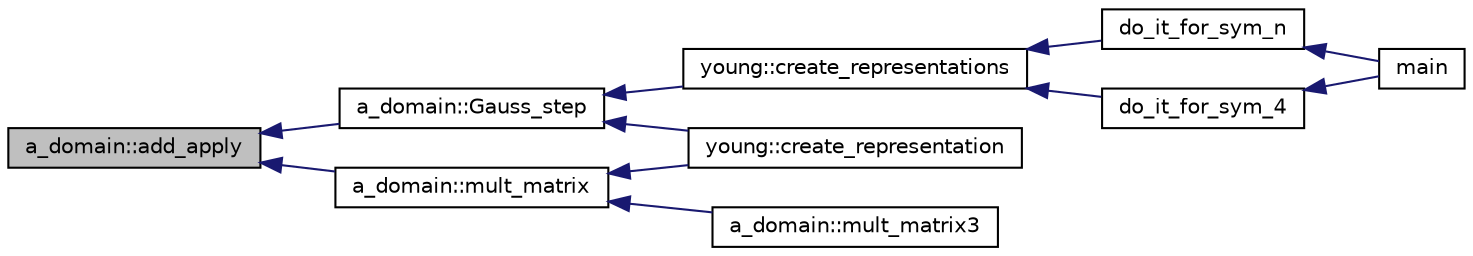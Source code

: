digraph "a_domain::add_apply"
{
  edge [fontname="Helvetica",fontsize="10",labelfontname="Helvetica",labelfontsize="10"];
  node [fontname="Helvetica",fontsize="10",shape=record];
  rankdir="LR";
  Node11 [label="a_domain::add_apply",height=0.2,width=0.4,color="black", fillcolor="grey75", style="filled", fontcolor="black"];
  Node11 -> Node12 [dir="back",color="midnightblue",fontsize="10",style="solid",fontname="Helvetica"];
  Node12 [label="a_domain::Gauss_step",height=0.2,width=0.4,color="black", fillcolor="white", style="filled",URL="$db/dd1/classa__domain.html#af3b9321ab12d926c21a8fc4cb7d7d203"];
  Node12 -> Node13 [dir="back",color="midnightblue",fontsize="10",style="solid",fontname="Helvetica"];
  Node13 [label="young::create_representations",height=0.2,width=0.4,color="black", fillcolor="white", style="filled",URL="$dd/d68/classyoung.html#ac8179e6c679636e61f6effd72e392a15"];
  Node13 -> Node14 [dir="back",color="midnightblue",fontsize="10",style="solid",fontname="Helvetica"];
  Node14 [label="do_it_for_sym_n",height=0.2,width=0.4,color="black", fillcolor="white", style="filled",URL="$d0/d87/group__ring_8_c.html#a7da1c84aee65e2c8fd4b83f0809835ad"];
  Node14 -> Node15 [dir="back",color="midnightblue",fontsize="10",style="solid",fontname="Helvetica"];
  Node15 [label="main",height=0.2,width=0.4,color="black", fillcolor="white", style="filled",URL="$d0/d87/group__ring_8_c.html#a3c04138a5bfe5d72780bb7e82a18e627"];
  Node13 -> Node16 [dir="back",color="midnightblue",fontsize="10",style="solid",fontname="Helvetica"];
  Node16 [label="do_it_for_sym_4",height=0.2,width=0.4,color="black", fillcolor="white", style="filled",URL="$d0/d87/group__ring_8_c.html#aed9b25712c762c878090038e97568d07"];
  Node16 -> Node15 [dir="back",color="midnightblue",fontsize="10",style="solid",fontname="Helvetica"];
  Node12 -> Node17 [dir="back",color="midnightblue",fontsize="10",style="solid",fontname="Helvetica"];
  Node17 [label="young::create_representation",height=0.2,width=0.4,color="black", fillcolor="white", style="filled",URL="$dd/d68/classyoung.html#ad6c7168dc7b9afc75701b9563b24a0a5"];
  Node11 -> Node18 [dir="back",color="midnightblue",fontsize="10",style="solid",fontname="Helvetica"];
  Node18 [label="a_domain::mult_matrix",height=0.2,width=0.4,color="black", fillcolor="white", style="filled",URL="$db/dd1/classa__domain.html#ab04b3597b7c8f411ea790f431dfe9a85"];
  Node18 -> Node19 [dir="back",color="midnightblue",fontsize="10",style="solid",fontname="Helvetica"];
  Node19 [label="a_domain::mult_matrix3",height=0.2,width=0.4,color="black", fillcolor="white", style="filled",URL="$db/dd1/classa__domain.html#a80da652b55ad7d4a7897d412f3720016"];
  Node18 -> Node17 [dir="back",color="midnightblue",fontsize="10",style="solid",fontname="Helvetica"];
}
